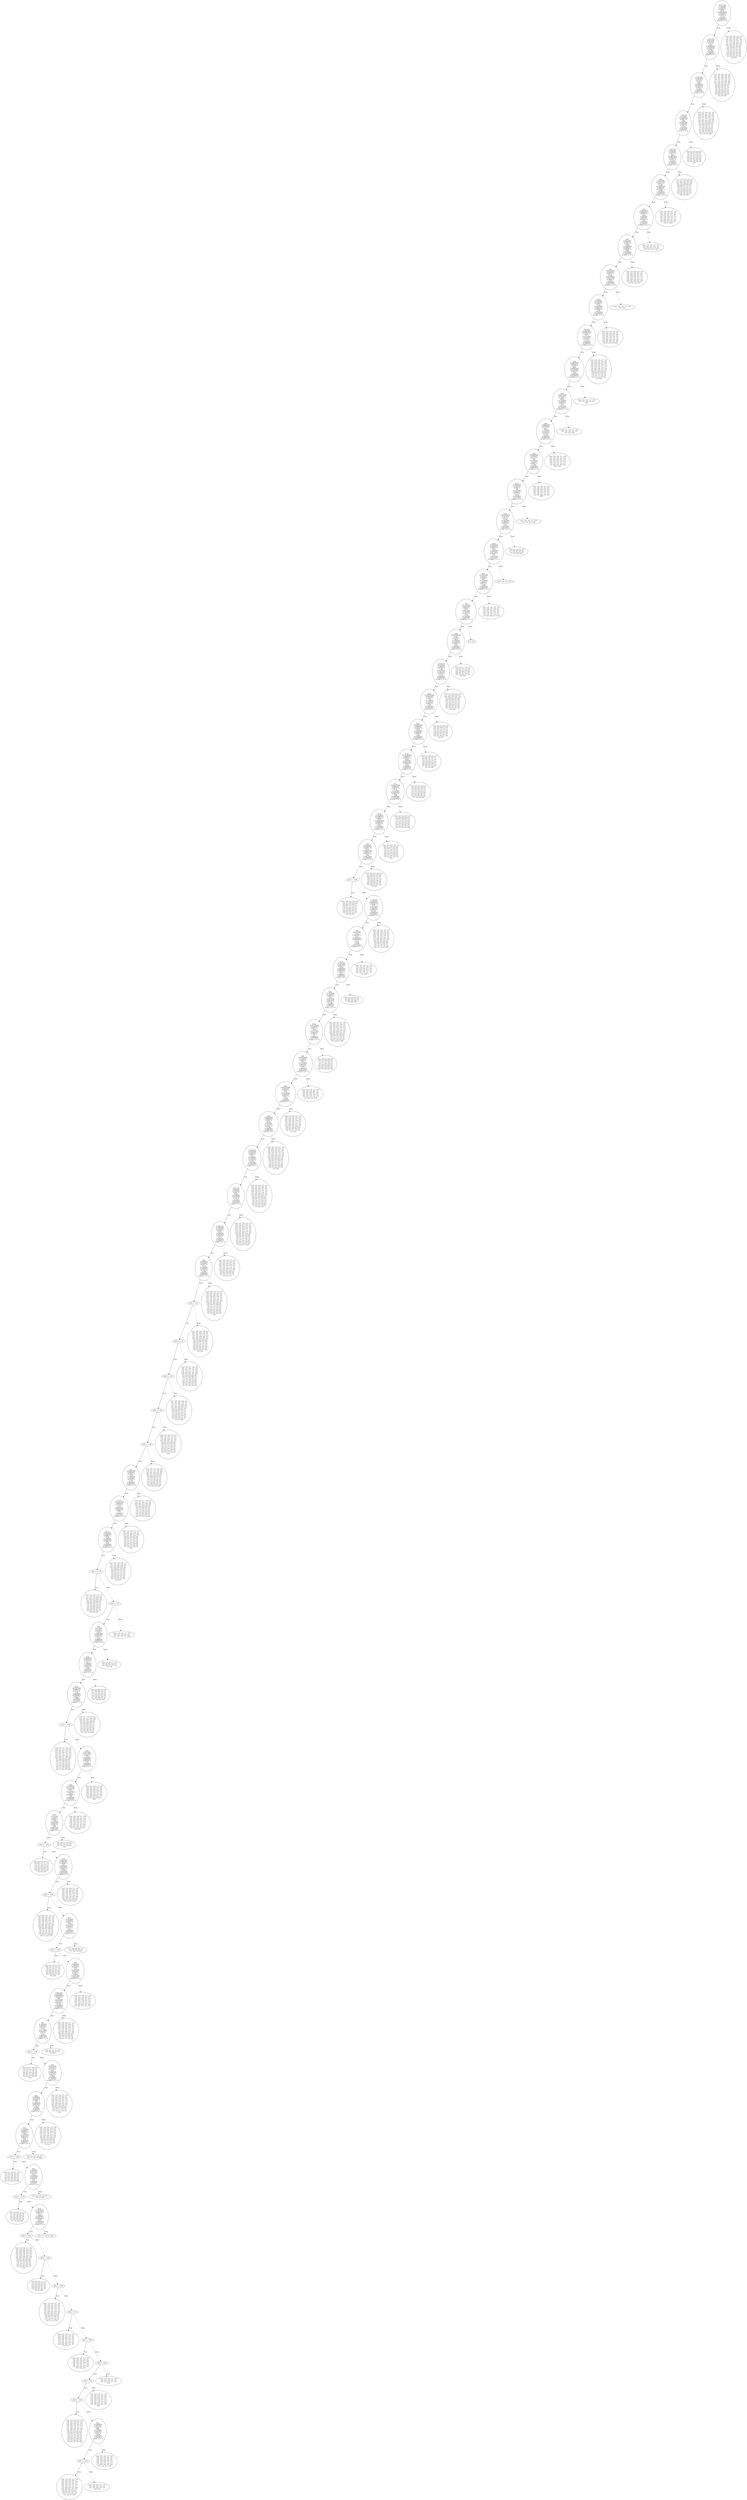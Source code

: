 digraph {
0 [label="-2.72e+03(\n-0.341*x[0]\n-0.245*x[1]\n+0.908)^2\n-56.5(\n+0.00703*x[0]\n+0.965*x[1]\n+0.263)^2\n+0.13(\n-0.94*x[0]\n+0.0962*x[1]\n-0.327)^2 <= 0"];
1 [label="-3.15e+03(\n-0.341*x[0]\n-0.271*x[1]\n+0.9)^2\n-14.5(\n-0.00938*x[0]\n+0.959*x[1]\n+0.285)^2\n+0.165(\n-0.94*x[0]\n+0.0886*x[1]\n-0.329)^2 <= 0"];
2 [label="-2.72e+03(\n-0.341*x[0]\n-0.27*x[1]\n+0.9)^2\n-6.98(\n-0.0146*x[0]\n+0.959*x[1]\n+0.282)^2\n+0.127(\n-0.94*x[0]\n+0.0831*x[1]\n-0.331)^2 <= 0"];
3 [label="-1.14e+03(\n+0.3*x[0]\n+0.0248*x[1]\n-0.954)^2\n-2.88(\n+0.782*x[0]\n+0.566*x[1]\n+0.26)^2\n+2.24(\n-0.546*x[0]\n+0.824*x[1]\n-0.15)^2 <= 0"];
4 [label="-1.3e+03(\n-0.34*x[0]\n-0.209*x[1]\n+0.917)^2\n-262(\n+0.0901*x[0]\n+0.963*x[1]\n+0.253)^2\n+0.162(\n-0.936*x[0]\n+0.169*x[1]\n-0.309)^2 <= 0"];
5 [label="-401(\n-0.335*x[0]\n+0.0275*x[1]\n+0.942)^2\n+9.36(\n+0.0282*x[0]\n-0.999*x[1]\n+0.0392)^2\n-0.566(\n+0.942*x[0]\n+0.0397*x[1]\n+0.334)^2 <= 0"];
6 [label="-165(\n-0.091*x[0]\n+0.00985*x[1]\n+0.996)^2\n+29.4(\n-0.144*x[0]\n-0.99*x[1]\n-0.00334)^2\n+3.91(\n+0.985*x[0]\n-0.143*x[1]\n+0.0915)^2 <= 0"];
7 [label="-328(\n-0.341*x[0]\n+0.029*x[1]\n+0.94)^2\n+9.66(\n+0.0348*x[0]\n-0.998*x[1]\n+0.0434)^2\n-0.565(\n+0.939*x[0]\n+0.0475*x[1]\n+0.339)^2 <= 0"];
8 [label="-192(\n-0.0314*x[0]\n+0.999*x[1]\n-0.0427)^2\n-53.5(\n-0.0316*x[0]\n+0.0417*x[1]\n+0.999)^2\n+3.03(\n+0.999*x[0]\n+0.0327*x[1]\n+0.0303)^2 <= 0"];
9 [label="-320(\n-0.344*x[0]\n+0.032*x[1]\n+0.938)^2\n+13.2(\n+0.0339*x[0]\n-0.998*x[1]\n+0.0465)^2\n-0.75(\n+0.938*x[0]\n+0.0478*x[1]\n+0.342)^2 <= 0"];
10 [label="-2e+03(\n-0.356*x[0]\n+0.00891*x[1]\n+0.934)^2\n-78.7(\n+0.273*x[0]\n-0.955*x[1]\n+0.113)^2\n+0.132(\n+0.894*x[0]\n+0.295*x[1]\n+0.338)^2 <= 0"];
11 [label="-183(\n+0.0676*x[0]\n-0.988*x[1]\n+0.138)^2\n-64.4(\n-0.0858*x[0]\n+0.132*x[1]\n+0.987)^2\n+2.63(\n+0.994*x[0]\n+0.0786*x[1]\n+0.0758)^2 <= 0"];
12 [label="-92.4(\n+0.0611*x[0]\n-0.911*x[1]\n+0.408)^2\n-65.9(\n+0.118*x[0]\n-0.399*x[1]\n-0.909)^2\n+2.7(\n+0.991*x[0]\n+0.104*x[1]\n+0.0834)^2 <= 0"];
13 [label="-290(\n-0.0696*x[0]\n+0.979*x[1]\n-0.191)^2\n-80.2(\n-0.147*x[0]\n+0.18*x[1]\n+0.973)^2\n+1.94(\n+0.987*x[0]\n+0.0959*x[1]\n+0.131)^2 <= 0"];
14 [label="-178(\n+0.0665*x[0]\n-0.975*x[1]\n+0.213)^2\n-103(\n+0.167*x[0]\n-0.2*x[1]\n-0.966)^2\n+1.88(\n+0.984*x[0]\n+0.0997*x[1]\n+0.149)^2 <= 0"];
15 [label="-64.3(\n-0.0528*x[0]\n-0.135*x[1]\n+0.99)^2\n-29(\n+0.125*x[0]\n-0.984*x[1]\n-0.127)^2\n+2.83(\n+0.991*x[0]\n+0.117*x[1]\n+0.0687)^2 <= 0"];
16 [label="13.8(\n+0.0334*x[0]\n+0.97*x[1]\n-0.24)^2\n+4.14(\n+0.302*x[0]\n-0.239*x[1]\n-0.923)^2\n-1.27(\n-0.953*x[0]\n-0.0416*x[1]\n-0.301)^2 <= 0"];
17 [label="-59.6(\n-0.0479*x[0]\n-0.0658*x[1]\n+0.997)^2\n-5.93(\n+0.206*x[0]\n-0.977*x[1]\n-0.0546)^2\n+3(\n+0.977*x[0]\n+0.203*x[1]\n+0.0604)^2 <= 0"];
18 [label="-85.2(\n+0.0241*x[0]\n-0.81*x[1]\n+0.586)^2\n-66.1(\n+0.115*x[0]\n-0.58*x[1]\n-0.807)^2\n+2.99(\n+0.993*x[0]\n+0.0866*x[1]\n+0.079)^2 <= 0"];
19 [label="116(\n+0.174*x[0]\n+0.0504*x[1]\n-0.984)^2\n-6.47(\n-0.931*x[0]\n-0.318*x[1]\n-0.181)^2\n+2.45(\n+0.322*x[0]\n-0.947*x[1]\n+0.00839)^2 <= 0"];
20 [label="-300(\n-0.000784*x[0]\n-1*x[1]\n-0.0133)^2\n+66.6(\n-0.191*x[0]\n-0.0129*x[1]\n+0.982)^2\n-2.34(\n-0.982*x[0]\n+0.00332*x[1]\n-0.191)^2 <= 0"];
21 [label="-2.27e+03(\n-0.345*x[0]\n-0.338*x[1]\n+0.876)^2\n-7.38(\n-0.0747*x[0]\n+0.94*x[1]\n+0.333)^2\n+0.19(\n-0.936*x[0]\n+0.0493*x[1]\n-0.349)^2 <= 0"];
22 [label="49.9(\n+0.00704*x[0]\n+0.992*x[1]\n-0.122)^2\n-7.76(\n+0.133*x[0]\n+0.12*x[1]\n+0.984)^2\n-3.34(\n+0.991*x[0]\n-0.0232*x[1]\n-0.131)^2 <= 0"];
23 [label="59.2(\n-0.00203*x[0]\n-0.996*x[1]\n+0.0862)^2\n-25.3(\n+0.116*x[0]\n-0.0859*x[1]\n-0.99)^2\n-3.92(\n+0.993*x[0]\n+0.00798*x[1]\n+0.116)^2 <= 0"];
24 [label="67.4(\n-4.15e-06*x[0]\n-0.998*x[1]\n+0.0661)^2\n-45.8(\n-0.155*x[0]\n+0.0653*x[1]\n+0.986)^2\n-4.19(\n-0.988*x[0]\n-0.0102*x[1]\n-0.155)^2 <= 0"];
25 [label="74.1(\n+0.00197*x[0]\n-0.999*x[1]\n+0.0513)^2\n-67.7(\n-0.174*x[0]\n+0.0502*x[1]\n+0.983)^2\n-4.39(\n+0.985*x[0]\n+0.0109*x[1]\n+0.174)^2 <= 0"];
26 [label="-87.5(\n-0.184*x[0]\n+0.0389*x[1]\n+0.982)^2\n+79.5(\n+0.00383*x[0]\n-0.999*x[1]\n+0.0403)^2\n-4.52(\n+0.983*x[0]\n+0.0112*x[1]\n+0.184)^2 <= 0"];
27 [label="-107(\n-0.192*x[0]\n+0.0306*x[1]\n+0.981)^2\n+83.3(\n+0.00481*x[0]\n-0.999*x[1]\n+0.0321)^2\n-4.56(\n+0.981*x[0]\n+0.0109*x[1]\n+0.191)^2 <= 0"];
28 [label="x[1] <= -0.85"];
29 [label="[-0.7, -0.6, -0.5, -0.4, -0.3\n-0.2, -0.1, 0.0, 0.1, 0.2\n0.3, 0.4, 0.5, 0.6, 0.7\n0.8, 0.9, 1.0, 1.1, 1.2\n1.3, 1.4, 1.5, 1.6, 1.7\n1.8, 1.9, 2.0, 2.1, 2.2\n2.3, 2.4, 2.5, 2.6, 2.7\n2.8, 2.9, 3.0, 3.1, 3.2\n3.3, 3.4, 3.5, 3.6, 3.7\n3.8, 3.9, 4.0]"];
28 -> 29 [label="True"];
30 [label="-1.17e+03(\n-0.348*x[0]\n-0.00334*x[1]\n+0.938)^2\n-87.9(\n+0.277*x[0]\n-0.956*x[1]\n+0.0991)^2\n+0.191(\n+0.896*x[0]\n+0.294*x[1]\n+0.333)^2 <= 0"];
31 [label="-198(\n+0.013*x[0]\n-1*x[1]\n+0.00158)^2\n-51.9(\n-0.0264*x[0]\n+0.00124*x[1]\n+1)^2\n+3.04(\n+1*x[0]\n+0.0131*x[1]\n+0.0263)^2 <= 0"];
32 [label="38.2(\n+0.141*x[0]\n+0.291*x[1]\n-0.946)^2\n+16.8(\n-0.0869*x[0]\n+0.956*x[1]\n+0.281)^2\n-3.07(\n-0.986*x[0]\n-0.0427*x[1]\n-0.16)^2 <= 0"];
33 [label="-825(\n+0.314*x[0]\n+0.138*x[1]\n-0.939)^2\n-211(\n+0.307*x[0]\n-0.951*x[1]\n-0.0373)^2\n+0.189(\n-0.899*x[0]\n-0.277*x[1]\n-0.341)^2 <= 0"];
34 [label="35.2(\n+0.0779*x[0]\n+0.809*x[1]\n-0.582)^2\n+20.5(\n+0.171*x[0]\n-0.586*x[1]\n-0.792)^2\n-3.3(\n-0.982*x[0]\n-0.0377*x[1]\n-0.184)^2 <= 0"];
35 [label="-64(\n+0.0602*x[0]\n+0.132*x[1]\n-0.989)^2\n-30.4(\n+0.101*x[0]\n-0.987*x[1]\n-0.126)^2\n+2.73(\n+0.993*x[0]\n+0.0919*x[1]\n+0.0727)^2 <= 0"];
36 [label="-203(\n+0.00553*x[0]\n-0.563*x[1]\n+0.826)^2\n-114(\n+0.0215*x[0]\n-0.826*x[1]\n-0.563)^2\n+13.1(\n+1*x[0]\n+0.0209*x[1]\n+0.00756)^2 <= 0"];
37 [label="-205(\n-0.0445*x[0]\n+0.982*x[1]\n-0.181)^2\n-57.8(\n-0.08*x[0]\n+0.177*x[1]\n+0.981)^2\n+2.98(\n+0.996*x[0]\n+0.0581*x[1]\n+0.0707)^2 <= 0"];
38 [label="-4.23e+03(\n+0.259*x[0]\n+0.224*x[1]\n-0.939)^2\n-14.7(\n-0.129*x[0]\n+0.972*x[1]\n+0.196)^2\n+0.121(\n+0.957*x[0]\n+0.0706*x[1]\n+0.281)^2 <= 0"];
39 [label="-4.5e+03(\n-0.26*x[0]\n-0.219*x[1]\n+0.94)^2\n-8.04(\n-0.132*x[0]\n+0.973*x[1]\n+0.19)^2\n+0.114(\n-0.957*x[0]\n-0.0748*x[1]\n-0.282)^2 <= 0"];
40 [label="-2.09e+03(\n-0.254*x[0]\n-0.235*x[1]\n+0.938)^2\n-67.9(\n-0.189*x[0]\n+0.963*x[1]\n+0.19)^2\n+0.11(\n-0.949*x[0]\n-0.129*x[1]\n-0.289)^2 <= 0"];
41 [label="-555(\n-0.306*x[0]\n-0.218*x[1]\n+0.927)^2\n-31.4(\n-0.106*x[0]\n+0.975*x[1]\n+0.194)^2\n+2.06(\n-0.946*x[0]\n-0.0387*x[1]\n-0.321)^2 <= 0"];
42 [label="x[0] <= 3.8"];
43 [label="x[0] <= 3.72"];
44 [label="x[0] <= 3.64"];
45 [label="x[0] <= 3.56"];
46 [label="x[0] <= 3.48"];
47 [label="42(\n+0.0054*x[0]\n-0.983*x[1]\n+0.182)^2\n+4.78(\n-0.129*x[0]\n+0.18*x[1]\n+0.975)^2\n-3.79(\n-0.992*x[0]\n-0.0287*x[1]\n-0.125)^2 <= 0"];
48 [label="51.9(\n+0.0154*x[0]\n-0.993*x[1]\n+0.119)^2\n-4.17(\n-0.914*x[0]\n-0.0622*x[1]\n-0.402)^2\n-1.77(\n-0.406*x[0]\n+0.102*x[1]\n+0.908)^2 <= 0"];
49 [label="61.7(\n-0.018*x[0]\n+0.996*x[1]\n-0.0886)^2\n-16.8(\n-0.124*x[0]\n+0.0857*x[1]\n+0.989)^2\n-4.24(\n+0.992*x[0]\n+0.0288*x[1]\n+0.122)^2 <= 0"];
50 [label="x[1] <= -0.75"];
51 [label="[-2.2, -2.1, -2.0, -1.9, -1.8\n-1.7, -1.6, -1.5, -1.4, -1.3\n-1.2, -1.1, -1.0, -0.9, -0.8\n-0.7, -0.6, -0.5, -0.4, -0.3\n-0.2, -0.1, 0.0, 0.1, 0.2\n0.3, 0.4, 0.5, 0.6, 0.7\n0.8, 0.9, 1.0, 1.1, 1.2\n1.3, 1.4, 1.5, 1.6, 1.7\n1.8, 1.9, 2.0, 2.1, 2.2\n2.3, 2.4, 2.5, 2.6, 2.7\n2.8, 2.9, 3.0, 3.1, 3.2\n3.3, 3.4, 3.5, 3.6, 3.7\n3.8, 3.9, 4.0]"];
50 -> 51 [label="True"];
52 [label="x[0] <= 3.4"];
53 [label="35.5(\n-0.11*x[0]\n-0.31*x[1]\n+0.944)^2\n+18.2(\n+0.0943*x[0]\n-0.949*x[1]\n-0.301)^2\n-3.42(\n-0.989*x[0]\n-0.0558*x[1]\n-0.134)^2 <= 0"];
54 [label="35.3(\n-0.0339*x[0]\n-0.855*x[1]\n+0.517)^2\n+22.1(\n-0.158*x[0]\n+0.516*x[1]\n+0.842)^2\n-3.63(\n-0.987*x[0]\n-0.053*x[1]\n-0.152)^2 <= 0"];
55 [label="28.2(\n+0.0197*x[0]\n-0.988*x[1]\n+0.151)^2\n-2.12(\n-0.963*x[0]\n-0.0593*x[1]\n-0.262)^2\n+0.884(\n-0.268*x[0]\n+0.14*x[1]\n+0.953)^2 <= 0"];
56 [label="x[1] <= -0.65"];
57 [label="[-3.9, -3.8, -3.7, -3.6, -3.5\n-3.4, -3.3, -3.2, -3.1, -3.0\n-2.9, -2.8, -2.7, -2.6, -2.5\n-2.4, -2.3, -2.2, -2.1, -2.0\n-1.9, -1.8, -1.7, -1.6, -1.5\n-1.4, -1.3, -1.2, -1.1, -1.0\n-0.9, -0.8, -0.7, -0.6, -0.5\n-0.4, -0.3, -0.2, -0.1, 0.0\n0.1, 0.2, 0.3, 0.4, 0.5\n0.6, 0.7, 0.8, 0.9, 1.0\n1.1, 1.2, 1.3, 1.4, 1.5\n1.6, 1.7, 1.8, 1.9, 2.0\n2.1, 2.2, 2.3, 2.4, 2.5\n2.6, 2.7, 2.8, 2.9, 3.0\n3.1, 3.2, 3.3, 3.4, 3.5\n3.6, 3.7, 3.8, 3.9, 4.0]"];
56 -> 57 [label="True"];
58 [label="-518(\n-0.341*x[0]\n+0.0113*x[1]\n+0.94)^2\n+15.5(\n-0.0535*x[0]\n-0.999*x[1]\n-0.00744)^2\n-1.77(\n+0.938*x[0]\n-0.0529*x[1]\n+0.341)^2 <= 0"];
59 [label="-424(\n-0.344*x[0]\n+0.0121*x[1]\n+0.939)^2\n+18.1(\n-0.0218*x[0]\n-1*x[1]\n+0.00486)^2\n-1.62(\n+0.939*x[0]\n-0.0188*x[1]\n+0.344)^2 <= 0"];
60 [label="39.7(\n-0.123*x[0]\n-0.3*x[1]\n+0.946)^2\n+19.9(\n+0.106*x[0]\n-0.952*x[1]\n-0.288)^2\n-3.39(\n-0.987*x[0]\n-0.0651*x[1]\n-0.149)^2 <= 0"];
61 [label="x[1] <= -0.55"];
62 [label="[0.3, 0.4, 0.5, 0.6, 0.7\n0.8, 0.9, 1.0, 1.1, 1.2\n1.3, 1.4, 1.5, 1.6, 1.7\n1.8, 1.9, 2.0, 2.1, 2.2\n2.3, 2.4, 2.5, 2.6, 2.7\n2.8, 2.9, 3.0, 3.1, 3.2\n3.3, 3.4, 3.5, 3.6, 3.7\n3.8, 3.9, 4.0]"];
61 -> 62 [label="True"];
63 [label="14.3(\n+0.029*x[0]\n-0.998*x[1]\n+0.0606)^2\n-1.97(\n-0.462*x[0]\n-0.0672*x[1]\n-0.885)^2\n+0.302(\n+0.887*x[0]\n-0.00236*x[1]\n-0.463)^2 <= 0"];
64 [label="x[0] <= 2.44"];
65 [label="[-4.0, -3.9, -3.8, -3.7, -3.6\n-3.5, -3.4, -3.3, -3.2, -3.1\n-3.0, -2.9, -2.8, -2.7, -2.6\n-2.5, -2.4, -2.3, -2.2, -2.1\n-2.0, -1.9, -1.8, -1.7, -1.6\n-1.5, -1.4, -1.3, -1.2, -1.1\n-1.0, -0.9, -0.8, -0.7, -0.6\n-0.5, -0.4, -0.3, -0.2, -0.1\n0.0, 0.1, 0.2, 0.3, 0.4\n0.5, 0.6, 0.7, 0.8, 0.9\n1.0, 1.1, 1.2, 1.3, 1.4\n1.5, 1.6, 1.7, 1.8, 1.9\n2.0, 2.1, 2.2, 2.3, 2.4\n2.5, 2.6, 2.7, 2.8, 2.9\n3.0, 3.1, 3.2, 3.3]"];
64 -> 65 [label="True"];
66 [label="42.9(\n-0.126*x[0]\n-0.338*x[1]\n+0.933)^2\n+24.6(\n+0.101*x[0]\n-0.94*x[1]\n-0.327)^2\n-3.31(\n-0.987*x[0]\n-0.0535*x[1]\n-0.152)^2 <= 0"];
67 [label="x[1] <= -0.45"];
68 [label="[0.4, 0.5, 0.6, 0.7, 0.8\n0.9, 1.0, 1.1, 1.2, 1.3\n1.4, 1.5, 1.6, 1.7, 1.8\n1.9, 2.0, 2.1, 2.2, 2.3\n2.4, 2.5, 2.6, 2.7, 2.8\n2.9, 3.0, 3.1, 3.2, 3.3\n3.4, 3.5, 3.6, 3.7, 3.8\n3.9, 4.0]"];
67 -> 68 [label="True"];
69 [label="-258(\n-0.164*x[0]\n-0.305*x[1]\n+0.938)^2\n-172(\n+0.307*x[0]\n-0.92*x[1]\n-0.245)^2\n+0.843(\n+0.937*x[0]\n+0.248*x[1]\n+0.245)^2 <= 0"];
70 [label="-2.95e+03(\n-0.304*x[0]\n-0.000363*x[1]\n+0.953)^2\n-208(\n+0.231*x[0]\n-0.97*x[1]\n+0.0731)^2\n+0.323(\n+0.924*x[0]\n+0.242*x[1]\n+0.295)^2 <= 0"];
71 [label="46(\n-0.124*x[0]\n-0.383*x[1]\n+0.915)^2\n+27.2(\n+0.117*x[0]\n-0.922*x[1]\n-0.37)^2\n-3.33(\n-0.985*x[0]\n-0.0611*x[1]\n-0.159)^2 <= 0"];
72 [label="x[1] <= -0.35"];
73 [label="[0.5, 0.6, 0.7, 0.8, 0.9\n1.0, 1.1, 1.2, 1.3, 1.4\n1.5, 1.6, 1.7, 1.8, 1.9\n2.0, 2.1, 2.2, 2.3, 2.4\n2.5, 2.6, 2.7, 2.8, 2.9\n3.0, 3.1, 3.2, 3.3, 3.4\n3.5, 3.6, 3.7, 3.8, 3.9\n4.0]"];
72 -> 73 [label="True"];
74 [label="-474(\n-0.0578*x[0]\n-0.667*x[1]\n+0.743)^2\n-274(\n+0.366*x[0]\n-0.707*x[1]\n-0.605)^2\n+0.362(\n+0.929*x[0]\n+0.237*x[1]\n+0.285)^2 <= 0"];
75 [label="-680(\n-0.259*x[0]\n-0.212*x[1]\n+0.942)^2\n-315(\n+0.294*x[0]\n-0.947*x[1]\n-0.132)^2\n+0.208(\n-0.92*x[0]\n-0.243*x[1]\n-0.307)^2 <= 0"];
76 [label="49.9(\n-0.115*x[0]\n-0.469*x[1]\n+0.876)^2\n+29.9(\n+0.135*x[0]\n-0.881*x[1]\n-0.454)^2\n-3.33(\n-0.984*x[0]\n-0.066*x[1]\n-0.165)^2 <= 0"];
77 [label="x[1] <= -0.25"];
78 [label="[0.6, 0.7, 0.8, 0.9, 1.0\n1.1, 1.2, 1.3, 1.4, 1.5\n1.6, 1.7, 1.8, 1.9, 2.0\n2.1, 2.2, 2.3, 2.4, 2.5\n2.6, 2.7, 2.8, 2.9, 3.0\n3.1, 3.2, 3.3, 3.4, 3.5\n3.6, 3.7, 3.8, 3.9, 4.0]"];
77 -> 78 [label="True"];
79 [label="55.6(\n-0.103*x[0]\n-0.571*x[1]\n+0.815)^2\n+32.4(\n+0.156*x[0]\n-0.818*x[1]\n-0.554)^2\n-3.3(\n-0.982*x[0]\n-0.07*x[1]\n-0.173)^2 <= 0"];
80 [label="x[1] <= -0.15"];
81 [label="[0.7, 0.8, 0.9, 1.0, 1.1\n1.2, 1.3, 1.4, 1.5, 1.6\n1.7, 1.8, 1.9, 2.0, 2.1\n2.2, 2.3, 2.4, 2.5, 2.6\n2.7, 2.8, 2.9, 3.0, 3.1\n3.2, 3.3, 3.4, 3.5, 3.6\n3.7, 3.8, 3.9, 4.0]"];
80 -> 81 [label="True"];
82 [label="56.4(\n+0.157*x[0]\n+0.0297*x[1]\n-0.987)^2\n-19.2(\n-0.158*x[0]\n+0.987*x[1]\n+0.00458)^2\n-2.27(\n+0.975*x[0]\n+0.155*x[1]\n+0.159)^2 <= 0"];
83 [label="x[0] <= 2.52"];
84 [label="[-4.0, -3.9, -3.8, -3.7, -3.6\n-3.5, -3.4, -3.3, -3.2, -3.1\n-3.0, -2.9, -2.8, -2.7, -2.6\n-2.5, -2.4, -2.3, -2.2, -2.1\n-2.0, -1.9, -1.8, -1.7, -1.6\n-1.5, -1.4, -1.3, -1.2, -1.1\n-1.0, -0.9, -0.8, -0.7, -0.6\n-0.5, -0.4, -0.3, -0.2, -0.1\n0.0, 0.1, 0.2, 0.3, 0.4\n0.5, 0.6, 0.7, 0.8, 0.9\n1.0, 1.1, 1.2, 1.3, 1.4\n1.5, 1.6, 1.7, 1.8, 1.9\n2.0, 2.1, 2.2, 2.3, 2.4\n2.5, 2.6, 2.7, 2.8, 2.9\n3.0]"];
83 -> 84 [label="True"];
85 [label="x[0] <= 2.68"];
86 [label="[0.8, 0.9, 1.0, 1.1, 1.2\n1.3, 1.4, 1.5, 1.6, 1.7\n1.8, 1.9, 2.0, 2.1, 2.2\n2.3, 2.4, 2.5, 2.6, 2.7\n2.8, 2.9, 3.0, 3.1, 3.2\n3.3, 3.4, 3.5, 3.6, 3.7\n3.8, 3.9, 4.0]"];
85 -> 86 [label="True"];
87 [label="x[0] <= 2.88"];
88 [label="[-4.0, -3.9, -3.8, -3.7, -3.6\n-3.5, -3.4, -3.3, -3.2, -3.1\n-3.0, -2.9, -2.8, -2.7, -2.6\n-2.5, -2.4, -2.3, -2.2, -2.1\n-2.0, -1.9, -1.8, -1.7, -1.6\n-1.5, -1.4, -1.3, -1.2, -1.1\n-1.0, -0.9, -0.8, -0.7, -0.6\n-0.5, -0.4, -0.3, -0.2, -0.1\n0.0, 0.1, 0.2, 0.3, 0.4\n0.5, 0.6, 0.7, 0.8, 0.9\n1.0, 1.1, 1.2, 1.3, 1.4\n1.5, 1.6, 1.7, 1.8, 1.9\n2.0, 2.1, 2.2, 2.3]"];
87 -> 88 [label="True"];
89 [label="x[0] <= 3.0"];
90 [label="[-4.0, -3.9, -3.8, -3.7, -3.6\n-3.5, -3.4, -3.3, -3.2, -3.1\n-3.0, -2.9, -2.8, -2.7, -2.6\n-2.5, -2.4, -2.3, -2.2, -2.1\n-2.0, -1.9, -1.8, -1.7, -1.6\n-1.5, -1.4, -1.3, -1.2, -1.1\n-1.0, -0.9, -0.8, -0.7, -0.6\n-0.5, -0.4, -0.3, -0.2, -0.1\n0.0, 0.1]"];
89 -> 90 [label="True"];
91 [label="x[1] <= 0.55"];
92 [label="[-4.0, -3.9, -3.8, -3.7, -3.6\n-3.5, -3.4, -3.3, -3.2, -3.1\n-3.0, -2.9, -2.8, -2.7, -2.6\n-2.5, -2.4, -2.3, -2.2, -2.1\n-2.0, -1.9, -1.8, -1.7, -1.6\n-1.5, -1.4, -1.3, -1.2, -1.1\n-1.0, -0.9, -0.8, -0.7, -0.6\n-0.5, -0.4, -0.3]"];
91 -> 92 [label="True"];
93 [label="x[0] <= 3.32"];
94 [label="x[1] <= 0.8"];
95 [label="x[0] <= 3.12"];
96 [label="[-4.0, -3.9, -3.8, -3.7, -3.6\n-3.5, -3.4, -3.3, -3.2, -3.1\n-3.0, -2.9, -2.8, -2.7, -2.6\n-2.5, -2.4, -2.3, -2.2, -2.1\n-2.0, -1.9, -1.8, -1.7, -1.6\n-1.5, -1.4, -1.3, -1.2, -1.1\n-1.0, -0.9, -0.8, -0.7, -0.6\n-0.5, -0.4, -0.3, -0.2, -0.1\n0.0, 0.1, 0.2, 0.3, 0.4\n0.5, 0.6, 0.7, 0.8, 0.9\n1.0, 1.1, 1.2, 1.3, 1.4\n1.5, 1.6, 1.7, 1.8, 1.9\n2.0, 2.1, 2.2, 2.3, 2.4\n2.5, 2.6, 2.7, 2.8, 2.9\n3.0, 3.1, 3.2, 3.3, 3.4\n3.5, 3.6, 3.7, 3.8, 3.9]"];
95 -> 96 [label="True"];
97 [label="810(\n+0.268*x[0]\n-0.927*x[1]\n-0.264)^2\n-690(\n-0.218*x[0]\n-0.325*x[1]\n+0.92)^2\n-0.134(\n-0.939*x[0]\n-0.189*x[1]\n-0.289)^2 <= 0"];
98 [label="x[0] <= 3.24"];
99 [label="[-4.0, -3.9, -3.8, -3.7, -3.6\n-3.5, -3.4, -3.3, -3.2, -3.1\n-3.0, -2.9, -2.8, -2.7, -2.6\n-2.5, -2.4, -2.3, -2.2, -2.1\n-2.0, -1.9, -1.8, -1.7, -1.6\n-1.5, -1.4, -1.3, -1.2, -1.1\n-1.0, -0.9, -0.8, -0.7, -0.6\n-0.5, -0.4, -0.3, -0.2, -0.1\n0.0, 0.1, 0.2, 0.3, 0.4\n0.5, 0.6, 0.7, 0.8, 0.9\n1.0, 1.1, 1.2, 1.3, 1.4\n1.5, 1.6, 1.7, 1.8]"];
98 -> 99 [label="True"];
100 [label="[-4.0, -3.9, -3.8, -3.7, -3.6\n-3.5, -3.4, -3.3, -3.2, -3.1\n-3.0, -2.9, -2.8, -2.7, -2.6\n-2.5, -2.4]"];
98 -> 100 [style="dashed", label="False"];
97 -> 98 [label="True"];
101 [label="[-4.0, -3.9, -3.8, -3.7, -3.6\n-3.5, -3.4, -3.3, -3.2, -3.1\n-3.0, -2.9, -2.8, -2.7, -2.6\n-2.5, -2.4, -2.3, -2.2, -2.1\n-2.0, -1.9, -1.8, -1.7, -1.6\n-1.5, -1.4, -1.3, -1.2, -1.1\n-1.0, -0.9, -0.8, -0.7, -0.6\n-0.5, -0.4, -0.3, -0.2]"];
97 -> 101 [style="dashed", label="False"];
95 -> 97 [style="dashed", label="False"];
94 -> 95 [label="True"];
102 [label="[-4.0, -3.9, -3.8, -3.7, -3.6\n-3.5, -3.4, -3.3, -3.2, -3.1\n-3.0, -2.9, -2.8, -2.7, -2.6\n-2.5, -2.4, -2.3, -2.2, -2.1\n-2.0, -1.9, -1.8, -1.7, -1.6\n-1.5, -1.4, -1.3, -1.2, -1.1\n-1.0, -0.9, -0.8, -0.7, -0.6\n-0.5, -0.4, -0.3, -0.2, -0.1\n0.0]"];
94 -> 102 [style="dashed", label="False"];
93 -> 94 [label="True"];
103 [label="[-4.0, -3.9, -3.8, -3.7, -3.6\n-3.5, -3.4, -3.3, -3.2, -3.1\n-3.0, -2.9, -2.8, -2.7, -2.6\n-2.5]"];
93 -> 103 [style="dashed", label="False"];
91 -> 93 [style="dashed", label="False"];
89 -> 91 [style="dashed", label="False"];
87 -> 89 [style="dashed", label="False"];
85 -> 87 [style="dashed", label="False"];
83 -> 85 [style="dashed", label="False"];
82 -> 83 [label="True"];
104 [label="[3.6, 3.7, 3.8, 3.9, 4.0]"];
82 -> 104 [style="dashed", label="False"];
80 -> 82 [style="dashed", label="False"];
79 -> 80 [label="True"];
105 [label="[3.3, 3.4, 3.5, 3.6, 3.7\n3.8, 3.9, 4.0]"];
79 -> 105 [style="dashed", label="False"];
77 -> 79 [style="dashed", label="False"];
76 -> 77 [label="True"];
106 [label="[3.1, 3.2, 3.3, 3.4, 3.5\n3.6, 3.7, 3.8, 3.9, 4.0]"];
76 -> 106 [style="dashed", label="False"];
75 -> 76 [label="True"];
107 [label="[-4.0, -3.9, -3.8, -3.7, -3.6\n-3.5, -3.4, -3.3, -3.2, -3.1\n-3.0, -2.9, -2.8, -2.7, -2.6\n-2.5, -2.4, -2.3, -2.2, -2.1\n-2.0, -1.9, -1.8, -1.7, -1.6\n-1.5, -1.4, -1.3, -1.2, -1.1\n-1.0, -0.9, -0.8, -0.7, -0.6\n-0.5, -0.4, -0.3, -0.2, -0.1\n0.0, 0.1, 0.2, 0.3, 0.4\n0.5, 0.6, 0.7, 0.8, 0.9\n1.0, 1.1, 1.2, 1.3, 1.4\n1.5, 1.6, 1.7, 1.8, 1.9\n2.0, 2.1]"];
75 -> 107 [style="dashed", label="False"];
74 -> 75 [label="True"];
108 [label="[-4.0, -3.9, -3.8, -3.7, -3.6\n-3.5, -3.4, -3.3, -3.2, -3.1\n-3.0, -2.9, -2.8, -2.7, -2.6\n-2.5, -2.4, -2.3, -2.2, -2.1\n-2.0, -1.9, -1.8, -1.7, -1.6\n-1.5, -1.4, -1.3, -1.2, -1.1\n-1.0, -0.9, -0.8, -0.7, -0.6\n-0.5, -0.4, -0.3, -0.2, -0.1\n0.0, 0.1, 0.2, 0.3, 0.4\n0.5, 0.6, 0.7, 0.8, 0.9\n1.0, 1.1, 1.2, 1.3, 1.4\n1.5, 1.6, 1.7, 1.8, 1.9\n2.0]"];
74 -> 108 [style="dashed", label="False"];
72 -> 74 [style="dashed", label="False"];
71 -> 72 [label="True"];
109 [label="[2.9, 3.0, 3.1, 3.2, 3.3\n3.4, 3.5, 3.6, 3.7, 3.8\n3.9, 4.0]"];
71 -> 109 [style="dashed", label="False"];
70 -> 71 [label="True"];
110 [label="[-4.0, -3.9, -3.8, -3.7, -3.6\n-3.5, -3.4, -3.3, -3.2, -3.1\n-3.0, -2.9, -2.8, -2.7, -2.6\n-2.5, -2.4, -2.3, -2.2, -2.1\n-2.0, -1.9, -1.8, -1.7, -1.6\n-1.5, -1.4, -1.3, -1.2, -1.1\n-1.0, -0.9, -0.8, -0.7, -0.6\n-0.5, -0.4, -0.3, -0.2, -0.1\n0.0, 0.1, 0.2, 0.3, 0.4\n0.5, 0.6, 0.7, 0.8, 0.9\n1.0, 1.1, 1.2, 1.3, 1.4\n1.5, 1.6, 1.7, 1.8, 1.9]"];
70 -> 110 [style="dashed", label="False"];
69 -> 70 [label="True"];
111 [label="[-4.0, -3.9, -3.8, -3.7, -3.6\n-3.5, -3.4, -3.3, -3.2, -3.1\n-3.0, -2.9, -2.8, -2.7, -2.6\n-2.5, -2.4, -2.3, -2.2, -2.1\n-2.0, -1.9, -1.8, -1.7, -1.6\n-1.5, -1.4, -1.3, -1.2, -1.1\n-1.0, -0.9, -0.8, -0.7, -0.6\n-0.5, -0.4, -0.3, -0.2, -0.1]"];
69 -> 111 [style="dashed", label="False"];
67 -> 69 [style="dashed", label="False"];
66 -> 67 [label="True"];
112 [label="[2.7, 2.8, 2.9, 3.0, 3.1\n3.2, 3.3, 3.4, 3.5, 3.6\n3.7, 3.8, 3.9, 4.0]"];
66 -> 112 [style="dashed", label="False"];
64 -> 66 [style="dashed", label="False"];
63 -> 64 [label="True"];
113 [label="[-4.0, -3.9, -3.8, -3.7, -3.6\n-3.5, -3.4, -3.3, -3.2, -3.1\n-3.0, -2.9, -2.8, -2.7, -2.6\n-2.5, -2.4, -2.3, -2.2, -2.1\n-2.0, -1.9, -1.8, -1.7, -1.6\n-1.5, -1.4, -1.3, -1.2, -1.1\n-1.0, -0.9, -0.8, -0.7, -0.6\n-0.5, -0.4, -0.3, -0.2, -0.1\n0.0, 0.1, 0.2, 0.3, 0.4\n0.5, 0.6, 0.7, 0.8]"];
63 -> 113 [style="dashed", label="False"];
61 -> 63 [style="dashed", label="False"];
60 -> 61 [label="True"];
114 [label="[2.5, 2.6, 2.7, 2.8, 2.9\n3.0, 3.1, 3.2, 3.3, 3.4\n3.5, 3.6, 3.7, 3.8, 3.9\n4.0]"];
60 -> 114 [style="dashed", label="False"];
59 -> 60 [label="True"];
115 [label="[-4.0, -3.9, -3.8, -3.7, -3.6\n-3.5, -3.4, -3.3, -3.2, -3.1\n-3.0, -2.9, -2.8, -2.7, -2.6\n-2.5, -2.4, -2.3, -2.2, -2.1\n-2.0, -1.9, -1.8, -1.7, -1.6\n-1.5, -1.4, -1.3, -1.2, -1.1\n-1.0, -0.9, -0.8, -0.7, -0.6\n-0.5, -0.4, -0.3, -0.2, -0.1\n0.0, 0.1, 0.2, 0.3, 0.4\n0.5, 0.6]"];
59 -> 115 [style="dashed", label="False"];
58 -> 59 [label="True"];
116 [label="[-4.0, -3.9, -3.8, -3.7, -3.6\n-3.5, -3.4, -3.3, -3.2, -3.1\n-3.0, -2.9, -2.8, -2.7, -2.6\n-2.5, -2.4, -2.3, -2.2, -2.1\n-2.0, -1.9, -1.8, -1.7, -1.6\n-1.5, -1.4, -1.3, -1.2, -1.1\n-1.0, -0.9, -0.8, -0.7, -0.6\n-0.5, -0.4, -0.3, -0.2, -0.1\n0.0, 0.1, 0.2, 0.3, 0.4\n0.5]"];
58 -> 116 [style="dashed", label="False"];
56 -> 58 [style="dashed", label="False"];
55 -> 56 [label="True"];
117 [label="[-1.8, -1.7, -1.6, -1.5, -1.4\n-1.3, -1.2, -1.1, -1.0, -0.9\n-0.8, -0.7, -0.6, -0.5, -0.4\n-0.3, -0.2, -0.1, 0.0, 0.1\n0.2, 0.3, 0.4, 0.5, 0.6\n0.7, 0.8, 0.9, 1.0, 1.1\n1.2, 1.3, 1.4, 1.5, 1.6\n1.7, 1.8, 1.9, 2.0, 2.1\n2.2, 2.3, 2.4, 2.5, 2.6\n2.7, 2.8, 2.9, 3.0, 3.1\n3.2, 3.3, 3.4, 3.5, 3.6\n3.7, 3.8, 3.9, 4.0]"];
55 -> 117 [style="dashed", label="False"];
54 -> 55 [label="True"];
118 [label="[0.2, 0.3, 0.4, 0.5, 0.6\n0.7, 0.8, 0.9, 1.0, 1.1\n1.2, 1.3, 1.4, 1.5, 1.6\n1.7, 1.8, 1.9, 2.0, 2.1\n2.2, 2.3, 2.4, 2.5, 2.6\n2.7, 2.8, 2.9, 3.0, 3.1\n3.2, 3.3, 3.4, 3.5, 3.6\n3.7, 3.8, 3.9, 4.0]"];
54 -> 118 [style="dashed", label="False"];
53 -> 54 [label="True"];
119 [label="[2.4, 2.5, 2.6, 2.7, 2.8\n2.9, 3.0, 3.1, 3.2, 3.3\n3.4, 3.5, 3.6, 3.7, 3.8\n3.9, 4.0]"];
53 -> 119 [style="dashed", label="False"];
52 -> 53 [label="True"];
120 [label="[-4.0, -3.9, -3.8, -3.7, -3.6\n-3.5, -3.4, -3.3, -3.2, -3.1\n-3.0, -2.9, -2.8, -2.7, -2.6]"];
52 -> 120 [style="dashed", label="False"];
50 -> 52 [style="dashed", label="False"];
49 -> 50 [label="True"];
121 [label="[-2.1, -2.0, -1.9, -1.8, -1.7\n-1.6, -1.5, -1.4, -1.3, -1.2\n-1.1, -1.0, -0.9, -0.8, -0.7\n-0.6, -0.5, -0.4, -0.3, -0.2\n-0.1, 0.0, 0.1, 0.2, 0.3\n0.4, 0.5, 0.6, 0.7, 0.8\n0.9, 1.0, 1.1, 1.2, 1.3\n1.4, 1.5, 1.6, 1.7, 1.8\n1.9, 2.0, 2.1, 2.2, 2.3\n2.4, 2.5, 2.6, 2.7, 2.8\n2.9, 3.0, 3.1, 3.2, 3.3\n3.4, 3.5, 3.6, 3.7, 3.8\n3.9, 4.0]"];
49 -> 121 [style="dashed", label="False"];
48 -> 49 [label="True"];
122 [label="[-2.0, -1.9, -1.8, -1.7, -1.6\n-1.5, -1.4, -1.3, -1.2, -1.1\n-1.0, -0.9, -0.8, -0.7, -0.6\n-0.5, -0.4, -0.3, -0.2, -0.1\n0.0, 0.1, 0.2, 0.3, 0.4\n0.5, 0.6, 0.7, 0.8, 0.9\n1.0, 1.1, 1.2, 1.3, 1.4\n1.5, 1.6, 1.7, 1.8, 1.9\n2.0, 2.1, 2.2, 2.3, 2.4\n2.5, 2.6, 2.7, 2.8, 2.9\n3.0, 3.1, 3.2, 3.3, 3.4\n3.5, 3.6, 3.7, 3.8, 3.9\n4.0]"];
48 -> 122 [style="dashed", label="False"];
47 -> 48 [label="True"];
123 [label="[-1.9, -1.8, -1.7, -1.6, -1.5\n-1.4, -1.3, -1.2, -1.1, -1.0\n-0.9, -0.8, -0.7, -0.6, -0.5\n-0.4, -0.3, -0.2, -0.1, 0.0\n0.1, 0.2, 0.3, 0.4, 0.5\n0.6, 0.7, 0.8, 0.9, 1.0\n1.1, 1.2, 1.3, 1.4, 1.5\n1.6, 1.7, 1.8, 1.9, 2.0\n2.1, 2.2, 2.3, 2.4, 2.5\n2.6, 2.7, 2.8, 2.9, 3.0\n3.1, 3.2, 3.3, 3.4, 3.5\n3.6, 3.7, 3.8, 3.9, 4.0]"];
47 -> 123 [style="dashed", label="False"];
46 -> 47 [label="True"];
124 [label="[-2.3, -2.2, -2.1, -2.0, -1.9\n-1.8, -1.7, -1.6, -1.5, -1.4\n-1.3, -1.2, -1.1, -1.0, -0.9\n-0.8, -0.7, -0.6, -0.5, -0.4\n-0.3, -0.2, -0.1, 0.0, 0.1\n0.2, 0.3, 0.4, 0.5, 0.6\n0.7, 0.8, 0.9, 1.0, 1.1\n1.2, 1.3, 1.4, 1.5, 1.6\n1.7, 1.8, 1.9, 2.0, 2.1\n2.2, 2.3, 2.4, 2.5, 2.6\n2.7, 2.8, 2.9, 3.0, 3.1\n3.2, 3.3, 3.4, 3.5, 3.6\n3.7, 3.8, 3.9, 4.0]"];
46 -> 124 [style="dashed", label="False"];
45 -> 46 [label="True"];
125 [label="[-2.5, -2.4, -2.3, -2.2, -2.1\n-2.0, -1.9, -1.8, -1.7, -1.6\n-1.5, -1.4, -1.3, -1.2, -1.1\n-1.0, -0.9, -0.8, -0.7, -0.6\n-0.5, -0.4, -0.3, -0.2, -0.1\n0.0, 0.1, 0.2, 0.3, 0.4\n0.5, 0.6, 0.7, 0.8, 0.9\n1.0, 1.1, 1.2, 1.3, 1.4\n1.5, 1.6, 1.7, 1.8, 1.9\n2.0, 2.1, 2.2, 2.3, 2.4\n2.5, 2.6, 2.7, 2.8, 2.9\n3.0, 3.1, 3.2, 3.3, 3.4\n3.5, 3.6, 3.7, 3.8, 3.9\n4.0]"];
45 -> 125 [style="dashed", label="False"];
44 -> 45 [label="True"];
126 [label="[-2.7, -2.6, -2.5, -2.4, -2.3\n-2.2, -2.1, -2.0, -1.9, -1.8\n-1.7, -1.6, -1.5, -1.4, -1.3\n-1.2, -1.1, -1.0, -0.9, -0.8\n-0.7, -0.6, -0.5, -0.4, -0.3\n-0.2, -0.1, 0.0, 0.1, 0.2\n0.3, 0.4, 0.5, 0.6, 0.7\n0.8, 0.9, 1.0, 1.1, 1.2\n1.3, 1.4, 1.5, 1.6, 1.7\n1.8, 1.9, 2.0, 2.1, 2.2\n2.3, 2.4, 2.5, 2.6, 2.7\n2.8, 2.9, 3.0, 3.1, 3.2\n3.3, 3.4, 3.5, 3.6, 3.7\n3.8, 3.9, 4.0]"];
44 -> 126 [style="dashed", label="False"];
43 -> 44 [label="True"];
127 [label="[-2.9, -2.8, -2.7, -2.6, -2.5\n-2.4, -2.3, -2.2, -2.1, -2.0\n-1.9, -1.8, -1.7, -1.6, -1.5\n-1.4, -1.3, -1.2, -1.1, -1.0\n-0.9, -0.8, -0.7, -0.6, -0.5\n-0.4, -0.3, -0.2, -0.1, 0.0\n0.1, 0.2, 0.3, 0.4, 0.5\n0.6, 0.7, 0.8, 0.9, 1.0\n1.1, 1.2, 1.3, 1.4, 1.5\n1.6, 1.7, 1.8, 1.9, 2.0\n2.1, 2.2, 2.3, 2.4, 2.5\n2.6, 2.7, 2.8, 2.9, 3.0\n3.1, 3.2, 3.3, 3.4, 3.5\n3.6, 3.7, 3.8, 3.9, 4.0]"];
43 -> 127 [style="dashed", label="False"];
42 -> 43 [label="True"];
128 [label="[-3.1, -3.0, -2.9, -2.8, -2.7\n-2.6, -2.5, -2.4, -2.3, -2.2\n-2.1, -2.0, -1.9, -1.8, -1.7\n-1.6, -1.5, -1.4, -1.3, -1.2\n-1.1, -1.0, -0.9, -0.8, -0.7\n-0.6, -0.5, -0.4, -0.3, -0.2\n-0.1, 0.0, 0.1, 0.2, 0.3\n0.4, 0.5, 0.6, 0.7, 0.8\n0.9, 1.0, 1.1, 1.2, 1.3\n1.4, 1.5, 1.6, 1.7, 1.8\n1.9, 2.0, 2.1, 2.2, 2.3\n2.4, 2.5, 2.6, 2.7, 2.8\n2.9, 3.0, 3.1, 3.2, 3.3\n3.4, 3.5, 3.6, 3.7, 3.8\n3.9, 4.0]"];
42 -> 128 [style="dashed", label="False"];
41 -> 42 [label="True"];
129 [label="[-4.0, -3.9, -3.8, -3.7, -3.6\n-3.5, -3.4, -3.3, -3.2, -3.1\n-3.0, -2.9, -2.8, -2.7, -2.6\n-2.5, -2.4, -2.3, -2.2, -2.1\n-2.0, -1.9, -1.8, -1.7, -1.6\n-1.5, -1.4, -1.3, -1.2, -1.1\n-1.0, -0.9, -0.8, -0.7, -0.6\n-0.5, -0.4, -0.3, -0.2, -0.1\n0.0, 0.1, 0.2, 0.3, 0.4\n0.5, 0.6, 0.7, 0.8, 0.9\n1.0, 1.1, 1.2, 1.3, 1.4\n1.5, 1.6, 1.7, 1.8, 1.9\n2.0, 2.1, 2.2, 2.3, 2.4\n2.5, 2.6, 2.7, 2.8, 2.9\n3.0, 3.1, 3.2, 3.3, 3.4\n3.5, 3.6, 3.7, 3.8, 3.9\n4.0]"];
41 -> 129 [style="dashed", label="False"];
40 -> 41 [label="True"];
130 [label="[-4.0, -3.9, -3.8, -3.7, -3.6\n-3.5, -3.4, -3.3, -3.2, -3.1\n-3.0, -2.9, -2.8, -2.7, -2.6\n-2.5, -2.4, -2.3, -2.2, -2.1\n-2.0, -1.9, -1.8, -1.7, -1.6\n-1.5, -1.4, -1.3, -1.2, -1.1\n-1.0, -0.9, -0.8, -0.7, -0.6\n-0.5, -0.4, -0.3, -0.2, -0.1\n0.0, 0.1, 0.2, 0.3, 0.4\n0.5, 0.6, 0.7, 0.8, 0.9\n1.0, 1.1, 1.2, 1.3, 1.4\n1.5, 1.6, 1.7]"];
40 -> 130 [style="dashed", label="False"];
39 -> 40 [label="True"];
131 [label="[-4.0, -3.9, -3.8, -3.7, -3.6\n-3.5, -3.4, -3.3, -3.2, -3.1\n-3.0, -2.9, -2.8, -2.7, -2.6\n-2.5, -2.4, -2.3, -2.2, -2.1\n-2.0, -1.9, -1.8, -1.7, -1.6\n-1.5, -1.4, -1.3, -1.2, -1.1\n-1.0, -0.9, -0.8, -0.7, -0.6\n-0.5, -0.4, -0.3, -0.2, -0.1\n0.0, 0.1, 0.2, 0.3, 0.4\n0.5, 0.6, 0.7, 0.8, 0.9\n1.0, 1.1, 1.2, 1.3, 1.4\n1.5, 1.6, 1.7, 1.8, 1.9\n2.0, 2.1, 2.2, 2.3, 2.4\n2.5, 2.6, 2.7, 2.8, 2.9\n3.0, 3.1, 3.2, 3.3, 3.4\n3.5, 3.6, 3.7, 3.8]"];
39 -> 131 [style="dashed", label="False"];
38 -> 39 [label="True"];
132 [label="[-4.0, -3.9, -3.8, -3.7, -3.6\n-3.5, -3.4, -3.3, -3.2, -3.1\n-3.0, -2.9, -2.8, -2.7, -2.6\n-2.5, -2.4, -2.3, -2.2, -2.1\n-2.0, -1.9, -1.8, -1.7, -1.6\n-1.5, -1.4, -1.3, -1.2, -1.1\n-1.0, -0.9, -0.8, -0.7, -0.6\n-0.5, -0.4, -0.3, -0.2, -0.1\n0.0, 0.1, 0.2, 0.3, 0.4\n0.5, 0.6, 0.7, 0.8, 0.9\n1.0, 1.1, 1.2, 1.3, 1.4\n1.5, 1.6, 1.7, 1.8, 1.9\n2.0, 2.1, 2.2, 2.3, 2.4\n2.5, 2.6, 2.7, 2.8, 2.9\n3.0, 3.1, 3.2, 3.3, 3.4\n3.5, 3.6, 3.7]"];
38 -> 132 [style="dashed", label="False"];
37 -> 38 [label="True"];
133 [label="[-4.0, -3.9, -3.8, -3.7, -3.6\n-3.5, -3.4, -3.3, -3.2, -3.1\n-3.0, -2.9, -2.8, -2.7, -2.6\n-2.5, -2.4, -2.3, -2.2, -2.1\n-2.0, -1.9, -1.8, -1.7, -1.6\n-1.5, -1.4, -1.3, -1.2, -1.1\n-1.0, -0.9, -0.8, -0.7, -0.6\n-0.5, -0.4, -0.3, -0.2, -0.1\n0.0, 0.1, 0.2, 0.3, 0.4\n0.5, 0.6, 0.7, 0.8, 0.9\n1.0, 1.1, 1.2, 1.3, 1.4\n1.5, 1.6, 1.7, 1.8, 1.9\n2.0, 2.1, 2.2, 2.3, 2.4\n2.5, 2.6, 2.7, 2.8, 2.9\n3.0, 3.1, 3.2, 3.3, 3.4\n3.5, 3.6]"];
37 -> 133 [style="dashed", label="False"];
36 -> 37 [label="True"];
134 [label="[-4.0, -3.9, -3.8, -3.7, -3.6\n-3.5, -3.4, -3.3, -3.2, -3.1\n-3.0, -2.9, -2.8, -2.7, -2.6\n-2.5, -2.4, -2.3, -2.2, -2.1\n-2.0, -1.9, -1.8, -1.7, -1.6\n-1.5, -1.4, -1.3, -1.2, -1.1\n-1.0, -0.9, -0.8, -0.7, -0.6\n-0.5, -0.4, -0.3, -0.2, -0.1\n0.0, 0.1, 0.2, 0.3, 0.4\n0.5, 0.6, 0.7, 0.8, 0.9\n1.0, 1.1, 1.2, 1.3, 1.4\n1.5, 1.6]"];
36 -> 134 [style="dashed", label="False"];
35 -> 36 [label="True"];
135 [label="[-4.0, -3.9, -3.8, -3.7, -3.6\n-3.5, -3.4, -3.3, -3.2, -3.1\n-3.0, -2.9, -2.8, -2.7, -2.6\n-2.5, -2.4, -2.3, -2.2, -2.1\n-2.0, -1.9, -1.8, -1.7, -1.6\n-1.5, -1.4, -1.3, -1.2, -1.1\n-1.0, -0.9, -0.8, -0.7]"];
35 -> 135 [style="dashed", label="False"];
34 -> 35 [label="True"];
136 [label="[0.1, 0.2, 0.3, 0.4, 0.5\n0.6, 0.7, 0.8, 0.9, 1.0\n1.1, 1.2, 1.3, 1.4, 1.5\n1.6, 1.7, 1.8, 1.9, 2.0\n2.1, 2.2, 2.3, 2.4, 2.5\n2.6, 2.7, 2.8, 2.9, 3.0\n3.1, 3.2, 3.3, 3.4, 3.5\n3.6, 3.7, 3.8, 3.9, 4.0]"];
34 -> 136 [style="dashed", label="False"];
33 -> 34 [label="True"];
137 [label="[-4.0, -3.9, -3.8, -3.7, -3.6\n-3.5, -3.4, -3.3, -3.2, -3.1\n-3.0, -2.9, -2.8, -2.7, -2.6\n-2.5, -2.4, -2.3, -2.2, -2.1\n-2.0, -1.9, -1.8, -1.7, -1.6\n-1.5, -1.4, -1.3, -1.2, -1.1\n-1.0, -0.9, -0.8, -0.7, -0.6\n-0.5, -0.4, -0.3, -0.2, -0.1\n0.0, 0.1, 0.2, 0.3, 0.4\n0.5, 0.6, 0.7, 0.8, 0.9\n1.0, 1.1, 1.2, 1.3, 1.4\n1.5, 1.6, 1.7, 1.8, 1.9\n2.0, 2.1, 2.2, 2.3, 2.4\n2.5, 2.6, 2.7, 2.8]"];
33 -> 137 [style="dashed", label="False"];
32 -> 33 [label="True"];
138 [label="[2.3, 2.4, 2.5, 2.6, 2.7\n2.8, 2.9, 3.0, 3.1, 3.2\n3.3, 3.4, 3.5, 3.6, 3.7\n3.8, 3.9, 4.0]"];
32 -> 138 [style="dashed", label="False"];
31 -> 32 [label="True"];
139 [label="[-4.0, -3.9, -3.8, -3.7, -3.6\n-3.5, -3.4, -3.3, -3.2, -3.1\n-3.0, -2.9, -2.8, -2.7, -2.6\n-2.5, -2.4, -2.3, -2.2, -2.1\n-2.0, -1.9, -1.8, -1.7, -1.6\n-1.5, -1.4, -1.3, -1.2, -1.1\n-1.0, -0.9]"];
31 -> 139 [style="dashed", label="False"];
30 -> 31 [label="True"];
140 [label="[-4.0, -3.9, -3.8, -3.7, -3.6\n-3.5, -3.4, -3.3, -3.2, -3.1\n-3.0, -2.9, -2.8, -2.7, -2.6\n-2.5, -2.4, -2.3, -2.2, -2.1\n-2.0, -1.9, -1.8, -1.7, -1.6\n-1.5, -1.4, -1.3, -1.2, -1.1\n-1.0, -0.9, -0.8, -0.7, -0.6\n-0.5, -0.4, -0.3, -0.2, -0.1\n0.0, 0.1, 0.2, 0.3, 0.4\n0.5, 0.6, 0.7, 0.8, 0.9\n1.0, 1.1, 1.2, 1.3, 1.4\n1.5, 1.6, 1.7, 1.8, 1.9\n2.0, 2.1, 2.2, 2.3, 2.4]"];
30 -> 140 [style="dashed", label="False"];
28 -> 30 [style="dashed", label="False"];
27 -> 28 [label="True"];
141 [label="[-0.6, -0.5, -0.4, -0.3, -0.2\n-0.1, 0.0, 0.1, 0.2, 0.3\n0.4, 0.5, 0.6, 0.7, 0.8\n0.9, 1.0, 1.1, 1.2, 1.3\n1.4, 1.5, 1.6, 1.7, 1.8\n1.9, 2.0, 2.1, 2.2, 2.3\n2.4, 2.5, 2.6, 2.7, 2.8\n2.9, 3.0, 3.1, 3.2, 3.3\n3.4, 3.5, 3.6, 3.7, 3.8\n3.9, 4.0]"];
27 -> 141 [style="dashed", label="False"];
26 -> 27 [label="True"];
142 [label="[-0.5, -0.4, -0.3, -0.2, -0.1\n0.0, 0.1, 0.2, 0.3, 0.4\n0.5, 0.6, 0.7, 0.8, 0.9\n1.0, 1.1, 1.2, 1.3, 1.4\n1.5, 1.6, 1.7, 1.8, 1.9\n2.0, 2.1, 2.2, 2.3, 2.4\n2.5, 2.6, 2.7, 2.8, 2.9\n3.0, 3.1, 3.2, 3.3, 3.4\n3.5, 3.6, 3.7, 3.8, 3.9\n4.0]"];
26 -> 142 [style="dashed", label="False"];
25 -> 26 [label="True"];
143 [label="[-0.4, -0.3, -0.2, -0.1, 0.0\n0.1, 0.2, 0.3, 0.4, 0.5\n0.6, 0.7, 0.8, 0.9, 1.0\n1.1, 1.2, 1.3, 1.4, 1.5\n1.6, 1.7, 1.8, 1.9, 2.0\n2.1, 2.2, 2.3, 2.4, 2.5\n2.6, 2.7, 2.8, 2.9, 3.0\n3.1, 3.2, 3.3, 3.4, 3.5\n3.6, 3.7, 3.8, 3.9, 4.0]"];
25 -> 143 [style="dashed", label="False"];
24 -> 25 [label="True"];
144 [label="[-0.3, -0.2, -0.1, 0.0, 0.1\n0.2, 0.3, 0.4, 0.5, 0.6\n0.7, 0.8, 0.9, 1.0, 1.1\n1.2, 1.3, 1.4, 1.5, 1.6\n1.7, 1.8, 1.9, 2.0, 2.1\n2.2, 2.3, 2.4, 2.5, 2.6\n2.7, 2.8, 2.9, 3.0, 3.1\n3.2, 3.3, 3.4, 3.5, 3.6\n3.7, 3.8, 3.9, 4.0]"];
24 -> 144 [style="dashed", label="False"];
23 -> 24 [label="True"];
145 [label="[-0.2, -0.1, 0.0, 0.1, 0.2\n0.3, 0.4, 0.5, 0.6, 0.7\n0.8, 0.9, 1.0, 1.1, 1.2\n1.3, 1.4, 1.5, 1.6, 1.7\n1.8, 1.9, 2.0, 2.1, 2.2\n2.3, 2.4, 2.5, 2.6, 2.7\n2.8, 2.9, 3.0, 3.1, 3.2\n3.3, 3.4, 3.5, 3.6, 3.7\n3.8, 3.9, 4.0]"];
23 -> 145 [style="dashed", label="False"];
22 -> 23 [label="True"];
146 [label="[-0.1, 0.0, 0.1, 0.2, 0.3\n0.4, 0.5, 0.6, 0.7, 0.8\n0.9, 1.0, 1.1, 1.2, 1.3\n1.4, 1.5, 1.6, 1.7, 1.8\n1.9, 2.0, 2.1, 2.2, 2.3\n2.4, 2.5, 2.6, 2.7, 2.8\n2.9, 3.0, 3.1, 3.2, 3.3\n3.4, 3.5, 3.6, 3.7, 3.8\n3.9, 4.0]"];
22 -> 146 [style="dashed", label="False"];
21 -> 22 [label="True"];
147 [label="[-1.6, -1.5, -1.4, -1.3, -1.2\n-1.1, -1.0, -0.9, -0.8, -0.7\n-0.6, -0.5, -0.4, -0.3, -0.2\n-0.1, 0.0, 0.1, 0.2, 0.3\n0.4, 0.5, 0.6, 0.7, 0.8\n0.9, 1.0, 1.1, 1.2, 1.3\n1.4, 1.5, 1.6, 1.7, 1.8\n1.9, 2.0, 2.1, 2.2, 2.3\n2.4, 2.5, 2.6, 2.7, 2.8\n2.9, 3.0, 3.1, 3.2, 3.3\n3.4, 3.5, 3.6, 3.7, 3.8\n3.9, 4.0]"];
21 -> 147 [style="dashed", label="False"];
20 -> 21 [label="True"];
148 [label="[0.9, 1.0, 1.1, 1.2, 1.3\n1.4, 1.5, 1.6, 1.7, 1.8\n1.9, 2.0, 2.1, 2.2, 2.3\n2.4, 2.5, 2.6, 2.7, 2.8\n2.9, 3.0, 3.1, 3.2, 3.3\n3.4, 3.5, 3.6, 3.7, 3.8\n3.9, 4.0]"];
20 -> 148 [style="dashed", label="False"];
19 -> 20 [label="True"];
149 [label="[3.9, 4.0]"];
19 -> 149 [style="dashed", label="False"];
18 -> 19 [label="True"];
150 [label="[-4.0, -3.9, -3.8, -3.7, -3.6\n-3.5, -3.4, -3.3, -3.2, -3.1\n-3.0, -2.9, -2.8, -2.7, -2.6\n-2.5, -2.4, -2.3, -2.2, -2.1\n-2.0, -1.9, -1.8, -1.7, -1.6\n-1.5, -1.4, -1.3, -1.2, -1.1\n-1.0, -0.9, -0.8, -0.7, -0.6]"];
18 -> 150 [style="dashed", label="False"];
17 -> 18 [label="True"];
151 [label="[-4.0, -3.9, -3.8, -3.7]"];
17 -> 151 [style="dashed", label="False"];
16 -> 17 [label="True"];
152 [label="[2.2, 2.3, 2.4, 2.5, 2.6\n2.7, 2.8, 2.9, 3.0, 3.1\n3.2, 3.3, 3.4, 3.5, 3.6\n3.7, 3.8, 3.9, 4.0]"];
16 -> 152 [style="dashed", label="False"];
15 -> 16 [label="True"];
153 [label="[-4.0, -3.9, -3.8, -3.7, -3.6\n-3.5, -3.4, -3.3, -3.2]"];
15 -> 153 [style="dashed", label="False"];
14 -> 15 [label="True"];
154 [label="[-4.0, -3.9, -3.8, -3.7, -3.6\n-3.5, -3.4, -3.3, -3.2, -3.1\n-3.0, -2.9, -2.8, -2.7, -2.6\n-2.5, -2.4, -2.3, -2.2, -2.1\n-2.0, -1.9, -1.8, -1.7, -1.6\n-1.5, -1.4, -1.3, -1.2, -1.1\n-1.0, -0.9, -0.8, -0.7, -0.6\n-0.5]"];
14 -> 154 [style="dashed", label="False"];
13 -> 14 [label="True"];
155 [label="[-4.0, -3.9, -3.8, -3.7, -3.6\n-3.5, -3.4, -3.3, -3.2, -3.1\n-3.0, -2.9, -2.8, -2.7, -2.6\n-2.5, -2.4, -2.3, -2.2, -2.1\n-2.0, -1.9, -1.8, -1.7, -1.6\n-1.5, -1.4, -1.3, -1.2, -1.1\n-1.0, -0.9, -0.8, -0.7, -0.6\n-0.5, -0.4]"];
13 -> 155 [style="dashed", label="False"];
12 -> 13 [label="True"];
156 [label="[-4.0, -3.9, -3.8, -3.7, -3.6\n-3.5, -3.4, -3.3, -3.2, -3.1\n-3.0, -2.9, -2.8]"];
12 -> 156 [style="dashed", label="False"];
11 -> 12 [label="True"];
157 [label="[-4.0, -3.9, -3.8, -3.7, -3.6\n-3.5, -3.4, -3.3, -3.2, -3.1\n-3.0]"];
11 -> 157 [style="dashed", label="False"];
10 -> 11 [label="True"];
158 [label="[-4.0, -3.9, -3.8, -3.7, -3.6\n-3.5, -3.4, -3.3, -3.2, -3.1\n-3.0, -2.9, -2.8, -2.7, -2.6\n-2.5, -2.4, -2.3, -2.2, -2.1\n-2.0, -1.9, -1.8, -1.7, -1.6\n-1.5, -1.4, -1.3, -1.2, -1.1\n-1.0, -0.9, -0.8, -0.7, -0.6\n-0.5, -0.4, -0.3, -0.2, -0.1\n0.0, 0.1, 0.2, 0.3, 0.4\n0.5, 0.6, 0.7, 0.8, 0.9\n1.0, 1.1, 1.2, 1.3, 1.4\n1.5, 1.6, 1.7, 1.8, 1.9\n2.0, 2.1, 2.2, 2.3, 2.4\n2.5, 2.6]"];
10 -> 158 [style="dashed", label="False"];
9 -> 10 [label="True"];
159 [label="[-4.0, -3.9, -3.8, -3.7, -3.6\n-3.5, -3.4, -3.3, -3.2, -3.1\n-3.0, -2.9, -2.8, -2.7, -2.6\n-2.5, -2.4, -2.3, -2.2, -2.1\n-2.0, -1.9, -1.8, -1.7, -1.6\n-1.5, -1.4, -1.3, -1.2, -1.1\n-1.0, -0.9, -0.8, -0.7, -0.6\n-0.5, -0.4, -0.3, -0.2, -0.1\n0.0, 0.1, 0.2, 0.3, 0.4]"];
9 -> 159 [style="dashed", label="False"];
8 -> 9 [label="True"];
160 [label="[-4.0, -3.9, -3.8, -3.7, -3.6\n-3.5, -3.4]"];
8 -> 160 [style="dashed", label="False"];
7 -> 8 [label="True"];
161 [label="[-4.0, -3.9, -3.8, -3.7, -3.6\n-3.5, -3.4, -3.3, -3.2, -3.1\n-3.0, -2.9, -2.8, -2.7, -2.6\n-2.5, -2.4, -2.3, -2.2, -2.1\n-2.0, -1.9, -1.8, -1.7, -1.6\n-1.5, -1.4, -1.3, -1.2, -1.1\n-1.0, -0.9, -0.8, -0.7, -0.6\n-0.5, -0.4, -0.3, -0.2, -0.1\n0.0, 0.1, 0.2, 0.3]"];
7 -> 161 [style="dashed", label="False"];
6 -> 7 [label="True"];
162 [label="[-4.0, -3.9, -3.8, -3.7, -3.6\n-3.5, -3.4, -3.3, -3.2, -3.1\n-3.0, -2.9, -2.8, -2.7, -2.6\n-2.5, -2.4, -2.3, -2.2]"];
6 -> 162 [style="dashed", label="False"];
5 -> 6 [label="True"];
163 [label="[-4.0, -3.9, -3.8, -3.7, -3.6\n-3.5, -3.4, -3.3, -3.2, -3.1\n-3.0, -2.9, -2.8, -2.7, -2.6\n-2.5, -2.4, -2.3, -2.2, -2.1\n-2.0, -1.9, -1.8, -1.7, -1.6\n-1.5, -1.4, -1.3, -1.2, -1.1\n-1.0, -0.9, -0.8, -0.7, -0.6\n-0.5, -0.4, -0.3, -0.2, -0.1\n0.0, 0.1, 0.2]"];
5 -> 163 [style="dashed", label="False"];
4 -> 5 [label="True"];
164 [label="[-1.7, -1.6, -1.5, -1.4, -1.3\n-1.2, -1.1, -1.0, -0.9, -0.8\n-0.7, -0.6, -0.5, -0.4, -0.3\n-0.2, -0.1, 0.0, 0.1, 0.2\n0.3, 0.4, 0.5, 0.6, 0.7\n0.8, 0.9, 1.0, 1.1, 1.2\n1.3, 1.4, 1.5, 1.6, 1.7\n1.8, 1.9, 2.0, 2.1, 2.2\n2.3, 2.4, 2.5, 2.6, 2.7\n2.8, 2.9, 3.0, 3.1, 3.2\n3.3, 3.4, 3.5, 3.6, 3.7\n3.8, 3.9, 4.0]"];
4 -> 164 [style="dashed", label="False"];
3 -> 4 [label="True"];
165 [label="[0.0, 0.1, 0.2, 0.3, 0.4\n0.5, 0.6, 0.7, 0.8, 0.9\n1.0, 1.1, 1.2, 1.3, 1.4\n1.5, 1.6, 1.7, 1.8, 1.9\n2.0, 2.1, 2.2, 2.3, 2.4\n2.5, 2.6, 2.7, 2.8, 2.9\n3.0, 3.1, 3.2, 3.3, 3.4\n3.5, 3.6, 3.7, 3.8, 3.9\n4.0]"];
3 -> 165 [style="dashed", label="False"];
2 -> 3 [label="True"];
166 [label="[-3.8, -3.7, -3.6, -3.5, -3.4\n-3.3, -3.2, -3.1, -3.0, -2.9\n-2.8, -2.7, -2.6, -2.5, -2.4\n-2.3, -2.2, -2.1, -2.0, -1.9\n-1.8, -1.7, -1.6, -1.5, -1.4\n-1.3, -1.2, -1.1, -1.0, -0.9\n-0.8, -0.7, -0.6, -0.5, -0.4\n-0.3, -0.2, -0.1, 0.0, 0.1\n0.2, 0.3, 0.4, 0.5, 0.6\n0.7, 0.8, 0.9, 1.0, 1.1\n1.2, 1.3, 1.4, 1.5, 1.6\n1.7, 1.8, 1.9, 2.0, 2.1\n2.2, 2.3, 2.4, 2.5, 2.6\n2.7, 2.8, 2.9, 3.0, 3.1\n3.2, 3.3, 3.4, 3.5, 3.6\n3.7, 3.8, 3.9, 4.0]"];
2 -> 166 [style="dashed", label="False"];
1 -> 2 [label="True"];
167 [label="[-3.7, -3.6, -3.5, -3.4, -3.3\n-3.2, -3.1, -3.0, -2.9, -2.8\n-2.7, -2.6, -2.5, -2.4, -2.3\n-2.2, -2.1, -2.0, -1.9, -1.8\n-1.7, -1.6, -1.5, -1.4, -1.3\n-1.2, -1.1, -1.0, -0.9, -0.8\n-0.7, -0.6, -0.5, -0.4, -0.3\n-0.2, -0.1, 0.0, 0.1, 0.2\n0.3, 0.4, 0.5, 0.6, 0.7\n0.8, 0.9, 1.0, 1.1, 1.2\n1.3, 1.4, 1.5, 1.6, 1.7\n1.8, 1.9, 2.0, 2.1, 2.2\n2.3, 2.4, 2.5, 2.6, 2.7\n2.8, 2.9, 3.0, 3.1, 3.2\n3.3, 3.4, 3.5, 3.6, 3.7\n3.8, 3.9, 4.0]"];
1 -> 167 [style="dashed", label="False"];
0 -> 1 [label="True"];
168 [label="[-3.6, -3.5, -3.4, -3.3, -3.2\n-3.1, -3.0, -2.9, -2.8, -2.7\n-2.6, -2.5, -2.4, -2.3, -2.2\n-2.1, -2.0, -1.9, -1.8, -1.7\n-1.6, -1.5, -1.4, -1.3, -1.2\n-1.1, -1.0, -0.9, -0.8, -0.7\n-0.6, -0.5, -0.4, -0.3, -0.2\n-0.1, 0.0, 0.1, 0.2, 0.3\n0.4, 0.5, 0.6, 0.7, 0.8\n0.9, 1.0, 1.1, 1.2, 1.3\n1.4, 1.5, 1.6, 1.7, 1.8\n1.9, 2.0, 2.1, 2.2, 2.3\n2.4, 2.5, 2.6, 2.7, 2.8\n2.9, 3.0, 3.1, 3.2, 3.3\n3.4, 3.5, 3.6, 3.7, 3.8\n3.9, 4.0]"];
0 -> 168 [style="dashed", label="False"];

}